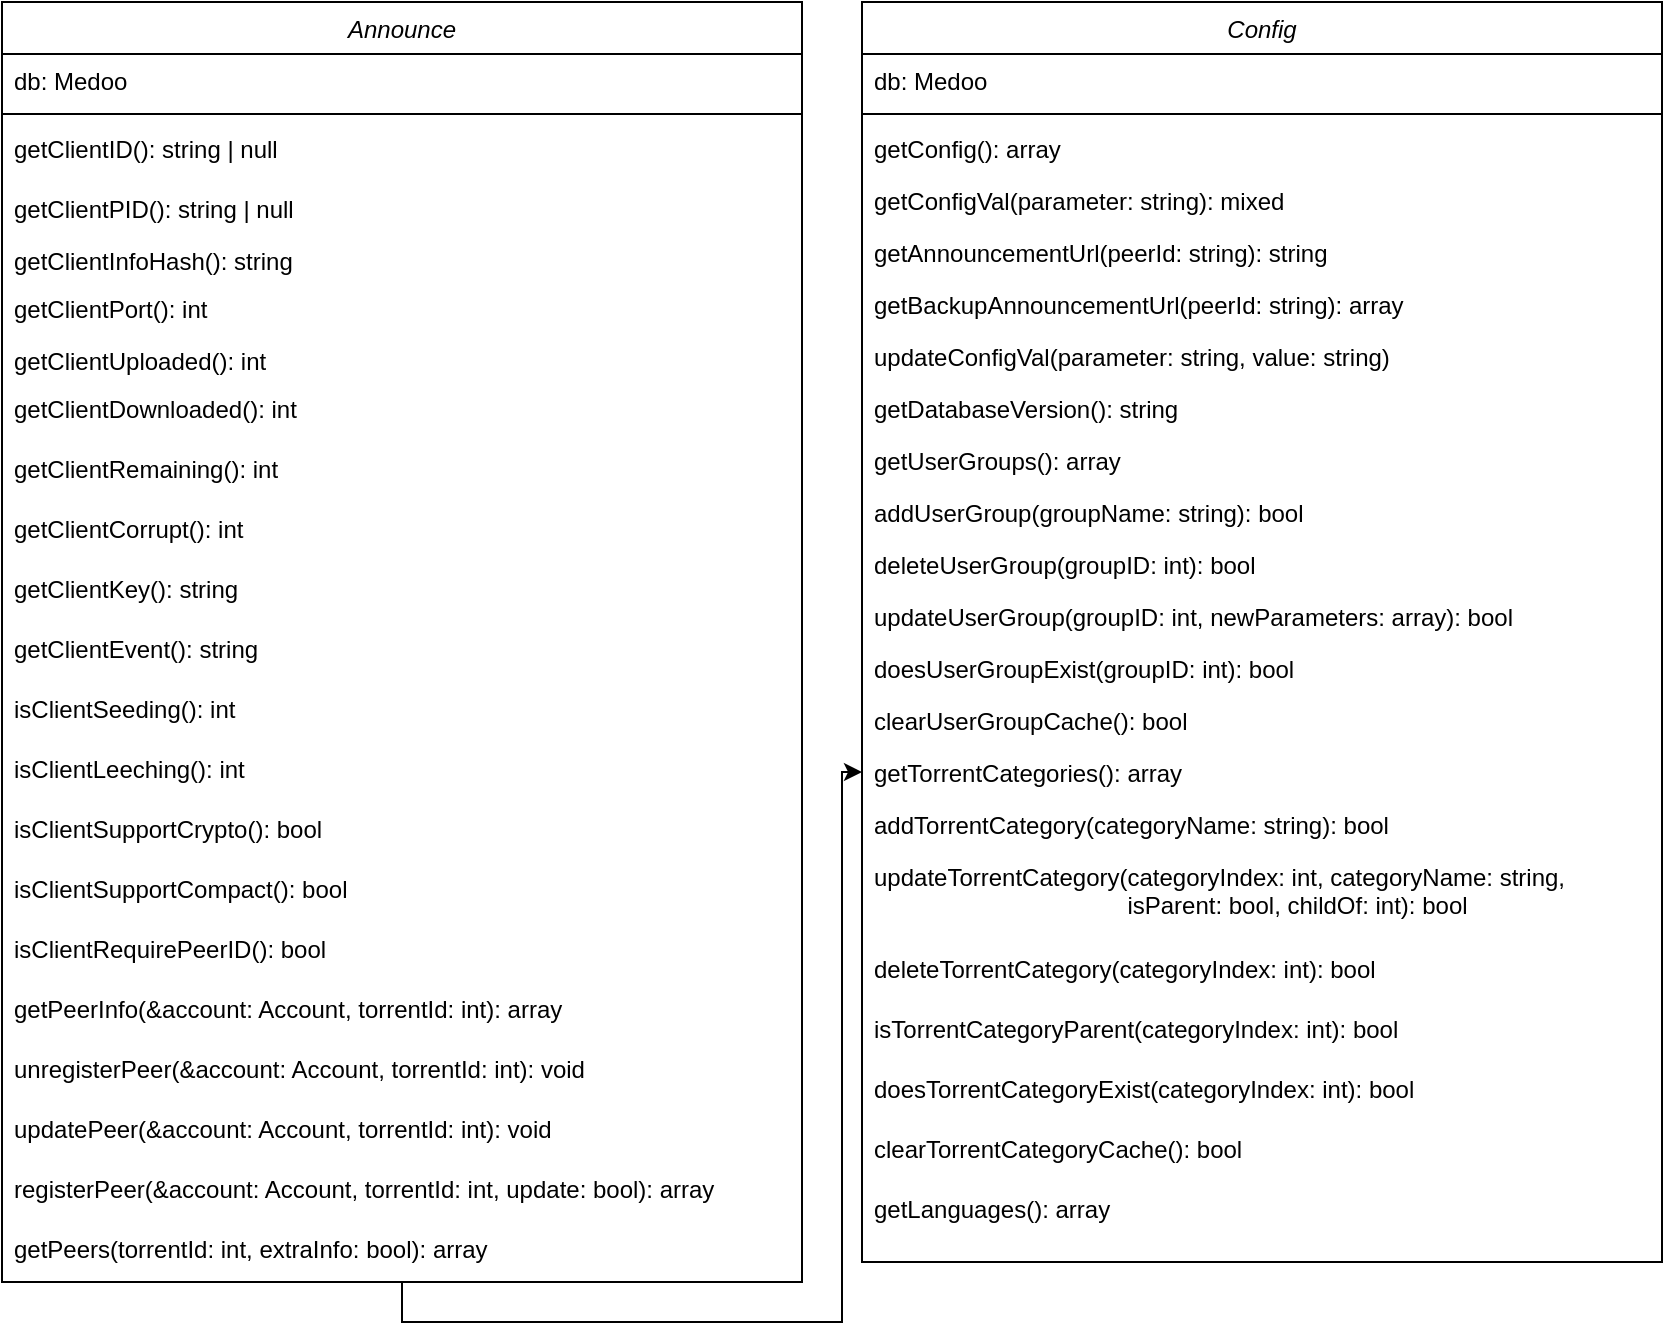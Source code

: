 <mxfile version="21.2.1" type="device">
  <diagram id="C5RBs43oDa-KdzZeNtuy" name="Page-1">
    <mxGraphModel dx="1120" dy="488" grid="1" gridSize="10" guides="1" tooltips="1" connect="1" arrows="1" fold="1" page="1" pageScale="1" pageWidth="827" pageHeight="1169" math="0" shadow="0">
      <root>
        <mxCell id="WIyWlLk6GJQsqaUBKTNV-0" />
        <mxCell id="WIyWlLk6GJQsqaUBKTNV-1" parent="WIyWlLk6GJQsqaUBKTNV-0" />
        <mxCell id="mgmrJAIhjQYuaZr03HoU-44" style="edgeStyle=orthogonalEdgeStyle;rounded=0;orthogonalLoop=1;jettySize=auto;html=1;exitX=0.5;exitY=1;exitDx=0;exitDy=0;entryX=0;entryY=0.5;entryDx=0;entryDy=0;" edge="1" parent="WIyWlLk6GJQsqaUBKTNV-1" source="zkfFHV4jXpPFQw0GAbJ--0" target="mgmrJAIhjQYuaZr03HoU-35">
          <mxGeometry relative="1" as="geometry" />
        </mxCell>
        <mxCell id="zkfFHV4jXpPFQw0GAbJ--0" value="Announce" style="swimlane;fontStyle=2;align=center;verticalAlign=top;childLayout=stackLayout;horizontal=1;startSize=26;horizontalStack=0;resizeParent=1;resizeLast=0;collapsible=1;marginBottom=0;rounded=0;shadow=0;strokeWidth=1;" parent="WIyWlLk6GJQsqaUBKTNV-1" vertex="1">
          <mxGeometry x="40" y="120" width="400" height="640" as="geometry">
            <mxRectangle x="230" y="140" width="160" height="26" as="alternateBounds" />
          </mxGeometry>
        </mxCell>
        <mxCell id="zkfFHV4jXpPFQw0GAbJ--1" value="db: Medoo" style="text;align=left;verticalAlign=top;spacingLeft=4;spacingRight=4;overflow=hidden;rotatable=0;points=[[0,0.5],[1,0.5]];portConstraint=eastwest;" parent="zkfFHV4jXpPFQw0GAbJ--0" vertex="1">
          <mxGeometry y="26" width="400" height="26" as="geometry" />
        </mxCell>
        <mxCell id="zkfFHV4jXpPFQw0GAbJ--4" value="" style="line;html=1;strokeWidth=1;align=left;verticalAlign=middle;spacingTop=-1;spacingLeft=3;spacingRight=3;rotatable=0;labelPosition=right;points=[];portConstraint=eastwest;" parent="zkfFHV4jXpPFQw0GAbJ--0" vertex="1">
          <mxGeometry y="52" width="400" height="8" as="geometry" />
        </mxCell>
        <mxCell id="zkfFHV4jXpPFQw0GAbJ--5" value="getClientID(): string | null" style="text;align=left;verticalAlign=top;spacingLeft=4;spacingRight=4;overflow=hidden;rotatable=0;points=[[0,0.5],[1,0.5]];portConstraint=eastwest;" parent="zkfFHV4jXpPFQw0GAbJ--0" vertex="1">
          <mxGeometry y="60" width="400" height="30" as="geometry" />
        </mxCell>
        <mxCell id="mgmrJAIhjQYuaZr03HoU-45" value="getClientPID(): string | null" style="text;align=left;verticalAlign=top;spacingLeft=4;spacingRight=4;overflow=hidden;rotatable=0;points=[[0,0.5],[1,0.5]];portConstraint=eastwest;" vertex="1" parent="zkfFHV4jXpPFQw0GAbJ--0">
          <mxGeometry y="90" width="400" height="26" as="geometry" />
        </mxCell>
        <mxCell id="mgmrJAIhjQYuaZr03HoU-46" value="getClientInfoHash(): string" style="text;align=left;verticalAlign=top;spacingLeft=4;spacingRight=4;overflow=hidden;rotatable=0;points=[[0,0.5],[1,0.5]];portConstraint=eastwest;" vertex="1" parent="zkfFHV4jXpPFQw0GAbJ--0">
          <mxGeometry y="116" width="400" height="24" as="geometry" />
        </mxCell>
        <mxCell id="mgmrJAIhjQYuaZr03HoU-48" value="getClientPort(): int" style="text;align=left;verticalAlign=top;spacingLeft=4;spacingRight=4;overflow=hidden;rotatable=0;points=[[0,0.5],[1,0.5]];portConstraint=eastwest;" vertex="1" parent="zkfFHV4jXpPFQw0GAbJ--0">
          <mxGeometry y="140" width="400" height="26" as="geometry" />
        </mxCell>
        <mxCell id="mgmrJAIhjQYuaZr03HoU-49" value="getClientUploaded(): int" style="text;align=left;verticalAlign=top;spacingLeft=4;spacingRight=4;overflow=hidden;rotatable=0;points=[[0,0.5],[1,0.5]];portConstraint=eastwest;" vertex="1" parent="zkfFHV4jXpPFQw0GAbJ--0">
          <mxGeometry y="166" width="400" height="24" as="geometry" />
        </mxCell>
        <mxCell id="mgmrJAIhjQYuaZr03HoU-50" value="getClientDownloaded(): int" style="text;align=left;verticalAlign=top;spacingLeft=4;spacingRight=4;overflow=hidden;rotatable=0;points=[[0,0.5],[1,0.5]];portConstraint=eastwest;" vertex="1" parent="zkfFHV4jXpPFQw0GAbJ--0">
          <mxGeometry y="190" width="400" height="30" as="geometry" />
        </mxCell>
        <mxCell id="mgmrJAIhjQYuaZr03HoU-63" value="getClientRemaining(): int" style="text;align=left;verticalAlign=top;spacingLeft=4;spacingRight=4;overflow=hidden;rotatable=0;points=[[0,0.5],[1,0.5]];portConstraint=eastwest;" vertex="1" parent="zkfFHV4jXpPFQw0GAbJ--0">
          <mxGeometry y="220" width="400" height="30" as="geometry" />
        </mxCell>
        <mxCell id="mgmrJAIhjQYuaZr03HoU-64" value="getClientCorrupt(): int" style="text;align=left;verticalAlign=top;spacingLeft=4;spacingRight=4;overflow=hidden;rotatable=0;points=[[0,0.5],[1,0.5]];portConstraint=eastwest;" vertex="1" parent="zkfFHV4jXpPFQw0GAbJ--0">
          <mxGeometry y="250" width="400" height="30" as="geometry" />
        </mxCell>
        <mxCell id="mgmrJAIhjQYuaZr03HoU-65" value="getClientKey(): string" style="text;align=left;verticalAlign=top;spacingLeft=4;spacingRight=4;overflow=hidden;rotatable=0;points=[[0,0.5],[1,0.5]];portConstraint=eastwest;" vertex="1" parent="zkfFHV4jXpPFQw0GAbJ--0">
          <mxGeometry y="280" width="400" height="30" as="geometry" />
        </mxCell>
        <mxCell id="mgmrJAIhjQYuaZr03HoU-66" value="getClientEvent(): string" style="text;align=left;verticalAlign=top;spacingLeft=4;spacingRight=4;overflow=hidden;rotatable=0;points=[[0,0.5],[1,0.5]];portConstraint=eastwest;" vertex="1" parent="zkfFHV4jXpPFQw0GAbJ--0">
          <mxGeometry y="310" width="400" height="30" as="geometry" />
        </mxCell>
        <mxCell id="mgmrJAIhjQYuaZr03HoU-67" value="isClientSeeding(): int" style="text;align=left;verticalAlign=top;spacingLeft=4;spacingRight=4;overflow=hidden;rotatable=0;points=[[0,0.5],[1,0.5]];portConstraint=eastwest;" vertex="1" parent="zkfFHV4jXpPFQw0GAbJ--0">
          <mxGeometry y="340" width="400" height="30" as="geometry" />
        </mxCell>
        <mxCell id="mgmrJAIhjQYuaZr03HoU-68" value="isClientLeeching(): int" style="text;align=left;verticalAlign=top;spacingLeft=4;spacingRight=4;overflow=hidden;rotatable=0;points=[[0,0.5],[1,0.5]];portConstraint=eastwest;" vertex="1" parent="zkfFHV4jXpPFQw0GAbJ--0">
          <mxGeometry y="370" width="400" height="30" as="geometry" />
        </mxCell>
        <mxCell id="mgmrJAIhjQYuaZr03HoU-69" value="isClientSupportCrypto(): bool" style="text;align=left;verticalAlign=top;spacingLeft=4;spacingRight=4;overflow=hidden;rotatable=0;points=[[0,0.5],[1,0.5]];portConstraint=eastwest;" vertex="1" parent="zkfFHV4jXpPFQw0GAbJ--0">
          <mxGeometry y="400" width="400" height="30" as="geometry" />
        </mxCell>
        <mxCell id="mgmrJAIhjQYuaZr03HoU-70" value="isClientSupportCompact(): bool" style="text;align=left;verticalAlign=top;spacingLeft=4;spacingRight=4;overflow=hidden;rotatable=0;points=[[0,0.5],[1,0.5]];portConstraint=eastwest;" vertex="1" parent="zkfFHV4jXpPFQw0GAbJ--0">
          <mxGeometry y="430" width="400" height="30" as="geometry" />
        </mxCell>
        <mxCell id="mgmrJAIhjQYuaZr03HoU-71" value="isClientRequirePeerID(): bool" style="text;align=left;verticalAlign=top;spacingLeft=4;spacingRight=4;overflow=hidden;rotatable=0;points=[[0,0.5],[1,0.5]];portConstraint=eastwest;" vertex="1" parent="zkfFHV4jXpPFQw0GAbJ--0">
          <mxGeometry y="460" width="400" height="30" as="geometry" />
        </mxCell>
        <mxCell id="mgmrJAIhjQYuaZr03HoU-72" value="getPeerInfo(&amp;account: Account, torrentId: int): array" style="text;align=left;verticalAlign=top;spacingLeft=4;spacingRight=4;overflow=hidden;rotatable=0;points=[[0,0.5],[1,0.5]];portConstraint=eastwest;" vertex="1" parent="zkfFHV4jXpPFQw0GAbJ--0">
          <mxGeometry y="490" width="400" height="30" as="geometry" />
        </mxCell>
        <mxCell id="mgmrJAIhjQYuaZr03HoU-73" value="unregisterPeer(&amp;account: Account, torrentId: int): void" style="text;align=left;verticalAlign=top;spacingLeft=4;spacingRight=4;overflow=hidden;rotatable=0;points=[[0,0.5],[1,0.5]];portConstraint=eastwest;" vertex="1" parent="zkfFHV4jXpPFQw0GAbJ--0">
          <mxGeometry y="520" width="400" height="30" as="geometry" />
        </mxCell>
        <mxCell id="mgmrJAIhjQYuaZr03HoU-74" value="updatePeer(&amp;account: Account, torrentId: int): void" style="text;align=left;verticalAlign=top;spacingLeft=4;spacingRight=4;overflow=hidden;rotatable=0;points=[[0,0.5],[1,0.5]];portConstraint=eastwest;" vertex="1" parent="zkfFHV4jXpPFQw0GAbJ--0">
          <mxGeometry y="550" width="400" height="30" as="geometry" />
        </mxCell>
        <mxCell id="mgmrJAIhjQYuaZr03HoU-75" value="registerPeer(&amp;account: Account, torrentId: int, update: bool): array" style="text;align=left;verticalAlign=top;spacingLeft=4;spacingRight=4;overflow=hidden;rotatable=0;points=[[0,0.5],[1,0.5]];portConstraint=eastwest;" vertex="1" parent="zkfFHV4jXpPFQw0GAbJ--0">
          <mxGeometry y="580" width="400" height="30" as="geometry" />
        </mxCell>
        <mxCell id="mgmrJAIhjQYuaZr03HoU-76" value="getPeers(torrentId: int, extraInfo: bool): array" style="text;align=left;verticalAlign=top;spacingLeft=4;spacingRight=4;overflow=hidden;rotatable=0;points=[[0,0.5],[1,0.5]];portConstraint=eastwest;" vertex="1" parent="zkfFHV4jXpPFQw0GAbJ--0">
          <mxGeometry y="610" width="400" height="30" as="geometry" />
        </mxCell>
        <mxCell id="mgmrJAIhjQYuaZr03HoU-18" value="Config" style="swimlane;fontStyle=2;align=center;verticalAlign=top;childLayout=stackLayout;horizontal=1;startSize=26;horizontalStack=0;resizeParent=1;resizeLast=0;collapsible=1;marginBottom=0;rounded=0;shadow=0;strokeWidth=1;" vertex="1" parent="WIyWlLk6GJQsqaUBKTNV-1">
          <mxGeometry x="470" y="120" width="400" height="630" as="geometry">
            <mxRectangle x="230" y="140" width="160" height="26" as="alternateBounds" />
          </mxGeometry>
        </mxCell>
        <mxCell id="mgmrJAIhjQYuaZr03HoU-19" value="db: Medoo" style="text;align=left;verticalAlign=top;spacingLeft=4;spacingRight=4;overflow=hidden;rotatable=0;points=[[0,0.5],[1,0.5]];portConstraint=eastwest;" vertex="1" parent="mgmrJAIhjQYuaZr03HoU-18">
          <mxGeometry y="26" width="400" height="26" as="geometry" />
        </mxCell>
        <mxCell id="mgmrJAIhjQYuaZr03HoU-20" value="" style="line;html=1;strokeWidth=1;align=left;verticalAlign=middle;spacingTop=-1;spacingLeft=3;spacingRight=3;rotatable=0;labelPosition=right;points=[];portConstraint=eastwest;" vertex="1" parent="mgmrJAIhjQYuaZr03HoU-18">
          <mxGeometry y="52" width="400" height="8" as="geometry" />
        </mxCell>
        <mxCell id="mgmrJAIhjQYuaZr03HoU-21" value="getConfig(): array" style="text;align=left;verticalAlign=top;spacingLeft=4;spacingRight=4;overflow=hidden;rotatable=0;points=[[0,0.5],[1,0.5]];portConstraint=eastwest;" vertex="1" parent="mgmrJAIhjQYuaZr03HoU-18">
          <mxGeometry y="60" width="400" height="26" as="geometry" />
        </mxCell>
        <mxCell id="mgmrJAIhjQYuaZr03HoU-22" value="getConfigVal(parameter: string): mixed" style="text;align=left;verticalAlign=top;spacingLeft=4;spacingRight=4;overflow=hidden;rotatable=0;points=[[0,0.5],[1,0.5]];portConstraint=eastwest;" vertex="1" parent="mgmrJAIhjQYuaZr03HoU-18">
          <mxGeometry y="86" width="400" height="26" as="geometry" />
        </mxCell>
        <mxCell id="mgmrJAIhjQYuaZr03HoU-23" value="getAnnouncementUrl(peerId: string): string" style="text;align=left;verticalAlign=top;spacingLeft=4;spacingRight=4;overflow=hidden;rotatable=0;points=[[0,0.5],[1,0.5]];portConstraint=eastwest;" vertex="1" parent="mgmrJAIhjQYuaZr03HoU-18">
          <mxGeometry y="112" width="400" height="26" as="geometry" />
        </mxCell>
        <mxCell id="mgmrJAIhjQYuaZr03HoU-24" value="getBackupAnnouncementUrl(peerId: string): array" style="text;align=left;verticalAlign=top;spacingLeft=4;spacingRight=4;overflow=hidden;rotatable=0;points=[[0,0.5],[1,0.5]];portConstraint=eastwest;" vertex="1" parent="mgmrJAIhjQYuaZr03HoU-18">
          <mxGeometry y="138" width="400" height="26" as="geometry" />
        </mxCell>
        <mxCell id="mgmrJAIhjQYuaZr03HoU-25" value="updateConfigVal(parameter: string, value: string)" style="text;align=left;verticalAlign=top;spacingLeft=4;spacingRight=4;overflow=hidden;rotatable=0;points=[[0,0.5],[1,0.5]];portConstraint=eastwest;" vertex="1" parent="mgmrJAIhjQYuaZr03HoU-18">
          <mxGeometry y="164" width="400" height="26" as="geometry" />
        </mxCell>
        <mxCell id="mgmrJAIhjQYuaZr03HoU-26" value="getDatabaseVersion(): string" style="text;align=left;verticalAlign=top;spacingLeft=4;spacingRight=4;overflow=hidden;rotatable=0;points=[[0,0.5],[1,0.5]];portConstraint=eastwest;" vertex="1" parent="mgmrJAIhjQYuaZr03HoU-18">
          <mxGeometry y="190" width="400" height="26" as="geometry" />
        </mxCell>
        <mxCell id="mgmrJAIhjQYuaZr03HoU-27" value="getUserGroups(): array" style="text;align=left;verticalAlign=top;spacingLeft=4;spacingRight=4;overflow=hidden;rotatable=0;points=[[0,0.5],[1,0.5]];portConstraint=eastwest;" vertex="1" parent="mgmrJAIhjQYuaZr03HoU-18">
          <mxGeometry y="216" width="400" height="26" as="geometry" />
        </mxCell>
        <mxCell id="mgmrJAIhjQYuaZr03HoU-28" value="addUserGroup(groupName: string): bool" style="text;align=left;verticalAlign=top;spacingLeft=4;spacingRight=4;overflow=hidden;rotatable=0;points=[[0,0.5],[1,0.5]];portConstraint=eastwest;" vertex="1" parent="mgmrJAIhjQYuaZr03HoU-18">
          <mxGeometry y="242" width="400" height="26" as="geometry" />
        </mxCell>
        <mxCell id="mgmrJAIhjQYuaZr03HoU-29" value="deleteUserGroup(groupID: int): bool" style="text;align=left;verticalAlign=top;spacingLeft=4;spacingRight=4;overflow=hidden;rotatable=0;points=[[0,0.5],[1,0.5]];portConstraint=eastwest;" vertex="1" parent="mgmrJAIhjQYuaZr03HoU-18">
          <mxGeometry y="268" width="400" height="26" as="geometry" />
        </mxCell>
        <mxCell id="mgmrJAIhjQYuaZr03HoU-30" value="updateUserGroup(groupID: int, newParameters: array): bool" style="text;align=left;verticalAlign=top;spacingLeft=4;spacingRight=4;overflow=hidden;rotatable=0;points=[[0,0.5],[1,0.5]];portConstraint=eastwest;" vertex="1" parent="mgmrJAIhjQYuaZr03HoU-18">
          <mxGeometry y="294" width="400" height="26" as="geometry" />
        </mxCell>
        <mxCell id="mgmrJAIhjQYuaZr03HoU-31" value="doesUserGroupExist(groupID: int): bool" style="text;align=left;verticalAlign=top;spacingLeft=4;spacingRight=4;overflow=hidden;rotatable=0;points=[[0,0.5],[1,0.5]];portConstraint=eastwest;" vertex="1" parent="mgmrJAIhjQYuaZr03HoU-18">
          <mxGeometry y="320" width="400" height="26" as="geometry" />
        </mxCell>
        <mxCell id="mgmrJAIhjQYuaZr03HoU-32" value="clearUserGroupCache(): bool" style="text;align=left;verticalAlign=top;spacingLeft=4;spacingRight=4;overflow=hidden;rotatable=0;points=[[0,0.5],[1,0.5]];portConstraint=eastwest;" vertex="1" parent="mgmrJAIhjQYuaZr03HoU-18">
          <mxGeometry y="346" width="400" height="26" as="geometry" />
        </mxCell>
        <mxCell id="mgmrJAIhjQYuaZr03HoU-35" value="getTorrentCategories(): array" style="text;align=left;verticalAlign=top;spacingLeft=4;spacingRight=4;overflow=hidden;rotatable=0;points=[[0,0.5],[1,0.5]];portConstraint=eastwest;" vertex="1" parent="mgmrJAIhjQYuaZr03HoU-18">
          <mxGeometry y="372" width="400" height="26" as="geometry" />
        </mxCell>
        <mxCell id="mgmrJAIhjQYuaZr03HoU-34" value="addTorrentCategory(categoryName: string): bool" style="text;align=left;verticalAlign=top;spacingLeft=4;spacingRight=4;overflow=hidden;rotatable=0;points=[[0,0.5],[1,0.5]];portConstraint=eastwest;" vertex="1" parent="mgmrJAIhjQYuaZr03HoU-18">
          <mxGeometry y="398" width="400" height="26" as="geometry" />
        </mxCell>
        <mxCell id="mgmrJAIhjQYuaZr03HoU-37" value="updateTorrentCategory(categoryIndex: int, categoryName: string,&#xa;                                      isParent: bool, childOf: int): bool&#xa;" style="text;align=left;verticalAlign=top;spacingLeft=4;spacingRight=4;overflow=hidden;rotatable=0;points=[[0,0.5],[1,0.5]];portConstraint=eastwest;" vertex="1" parent="mgmrJAIhjQYuaZr03HoU-18">
          <mxGeometry y="424" width="400" height="46" as="geometry" />
        </mxCell>
        <mxCell id="mgmrJAIhjQYuaZr03HoU-38" value="deleteTorrentCategory(categoryIndex: int): bool" style="text;align=left;verticalAlign=top;spacingLeft=4;spacingRight=4;overflow=hidden;rotatable=0;points=[[0,0.5],[1,0.5]];portConstraint=eastwest;" vertex="1" parent="mgmrJAIhjQYuaZr03HoU-18">
          <mxGeometry y="470" width="400" height="30" as="geometry" />
        </mxCell>
        <mxCell id="mgmrJAIhjQYuaZr03HoU-39" value="isTorrentCategoryParent(categoryIndex: int): bool" style="text;align=left;verticalAlign=top;spacingLeft=4;spacingRight=4;overflow=hidden;rotatable=0;points=[[0,0.5],[1,0.5]];portConstraint=eastwest;" vertex="1" parent="mgmrJAIhjQYuaZr03HoU-18">
          <mxGeometry y="500" width="400" height="30" as="geometry" />
        </mxCell>
        <mxCell id="mgmrJAIhjQYuaZr03HoU-40" value="doesTorrentCategoryExist(categoryIndex: int): bool" style="text;align=left;verticalAlign=top;spacingLeft=4;spacingRight=4;overflow=hidden;rotatable=0;points=[[0,0.5],[1,0.5]];portConstraint=eastwest;" vertex="1" parent="mgmrJAIhjQYuaZr03HoU-18">
          <mxGeometry y="530" width="400" height="30" as="geometry" />
        </mxCell>
        <mxCell id="mgmrJAIhjQYuaZr03HoU-41" value="clearTorrentCategoryCache(): bool" style="text;align=left;verticalAlign=top;spacingLeft=4;spacingRight=4;overflow=hidden;rotatable=0;points=[[0,0.5],[1,0.5]];portConstraint=eastwest;" vertex="1" parent="mgmrJAIhjQYuaZr03HoU-18">
          <mxGeometry y="560" width="400" height="30" as="geometry" />
        </mxCell>
        <mxCell id="mgmrJAIhjQYuaZr03HoU-42" value="getLanguages(): array" style="text;align=left;verticalAlign=top;spacingLeft=4;spacingRight=4;overflow=hidden;rotatable=0;points=[[0,0.5],[1,0.5]];portConstraint=eastwest;" vertex="1" parent="mgmrJAIhjQYuaZr03HoU-18">
          <mxGeometry y="590" width="400" height="30" as="geometry" />
        </mxCell>
      </root>
    </mxGraphModel>
  </diagram>
</mxfile>
